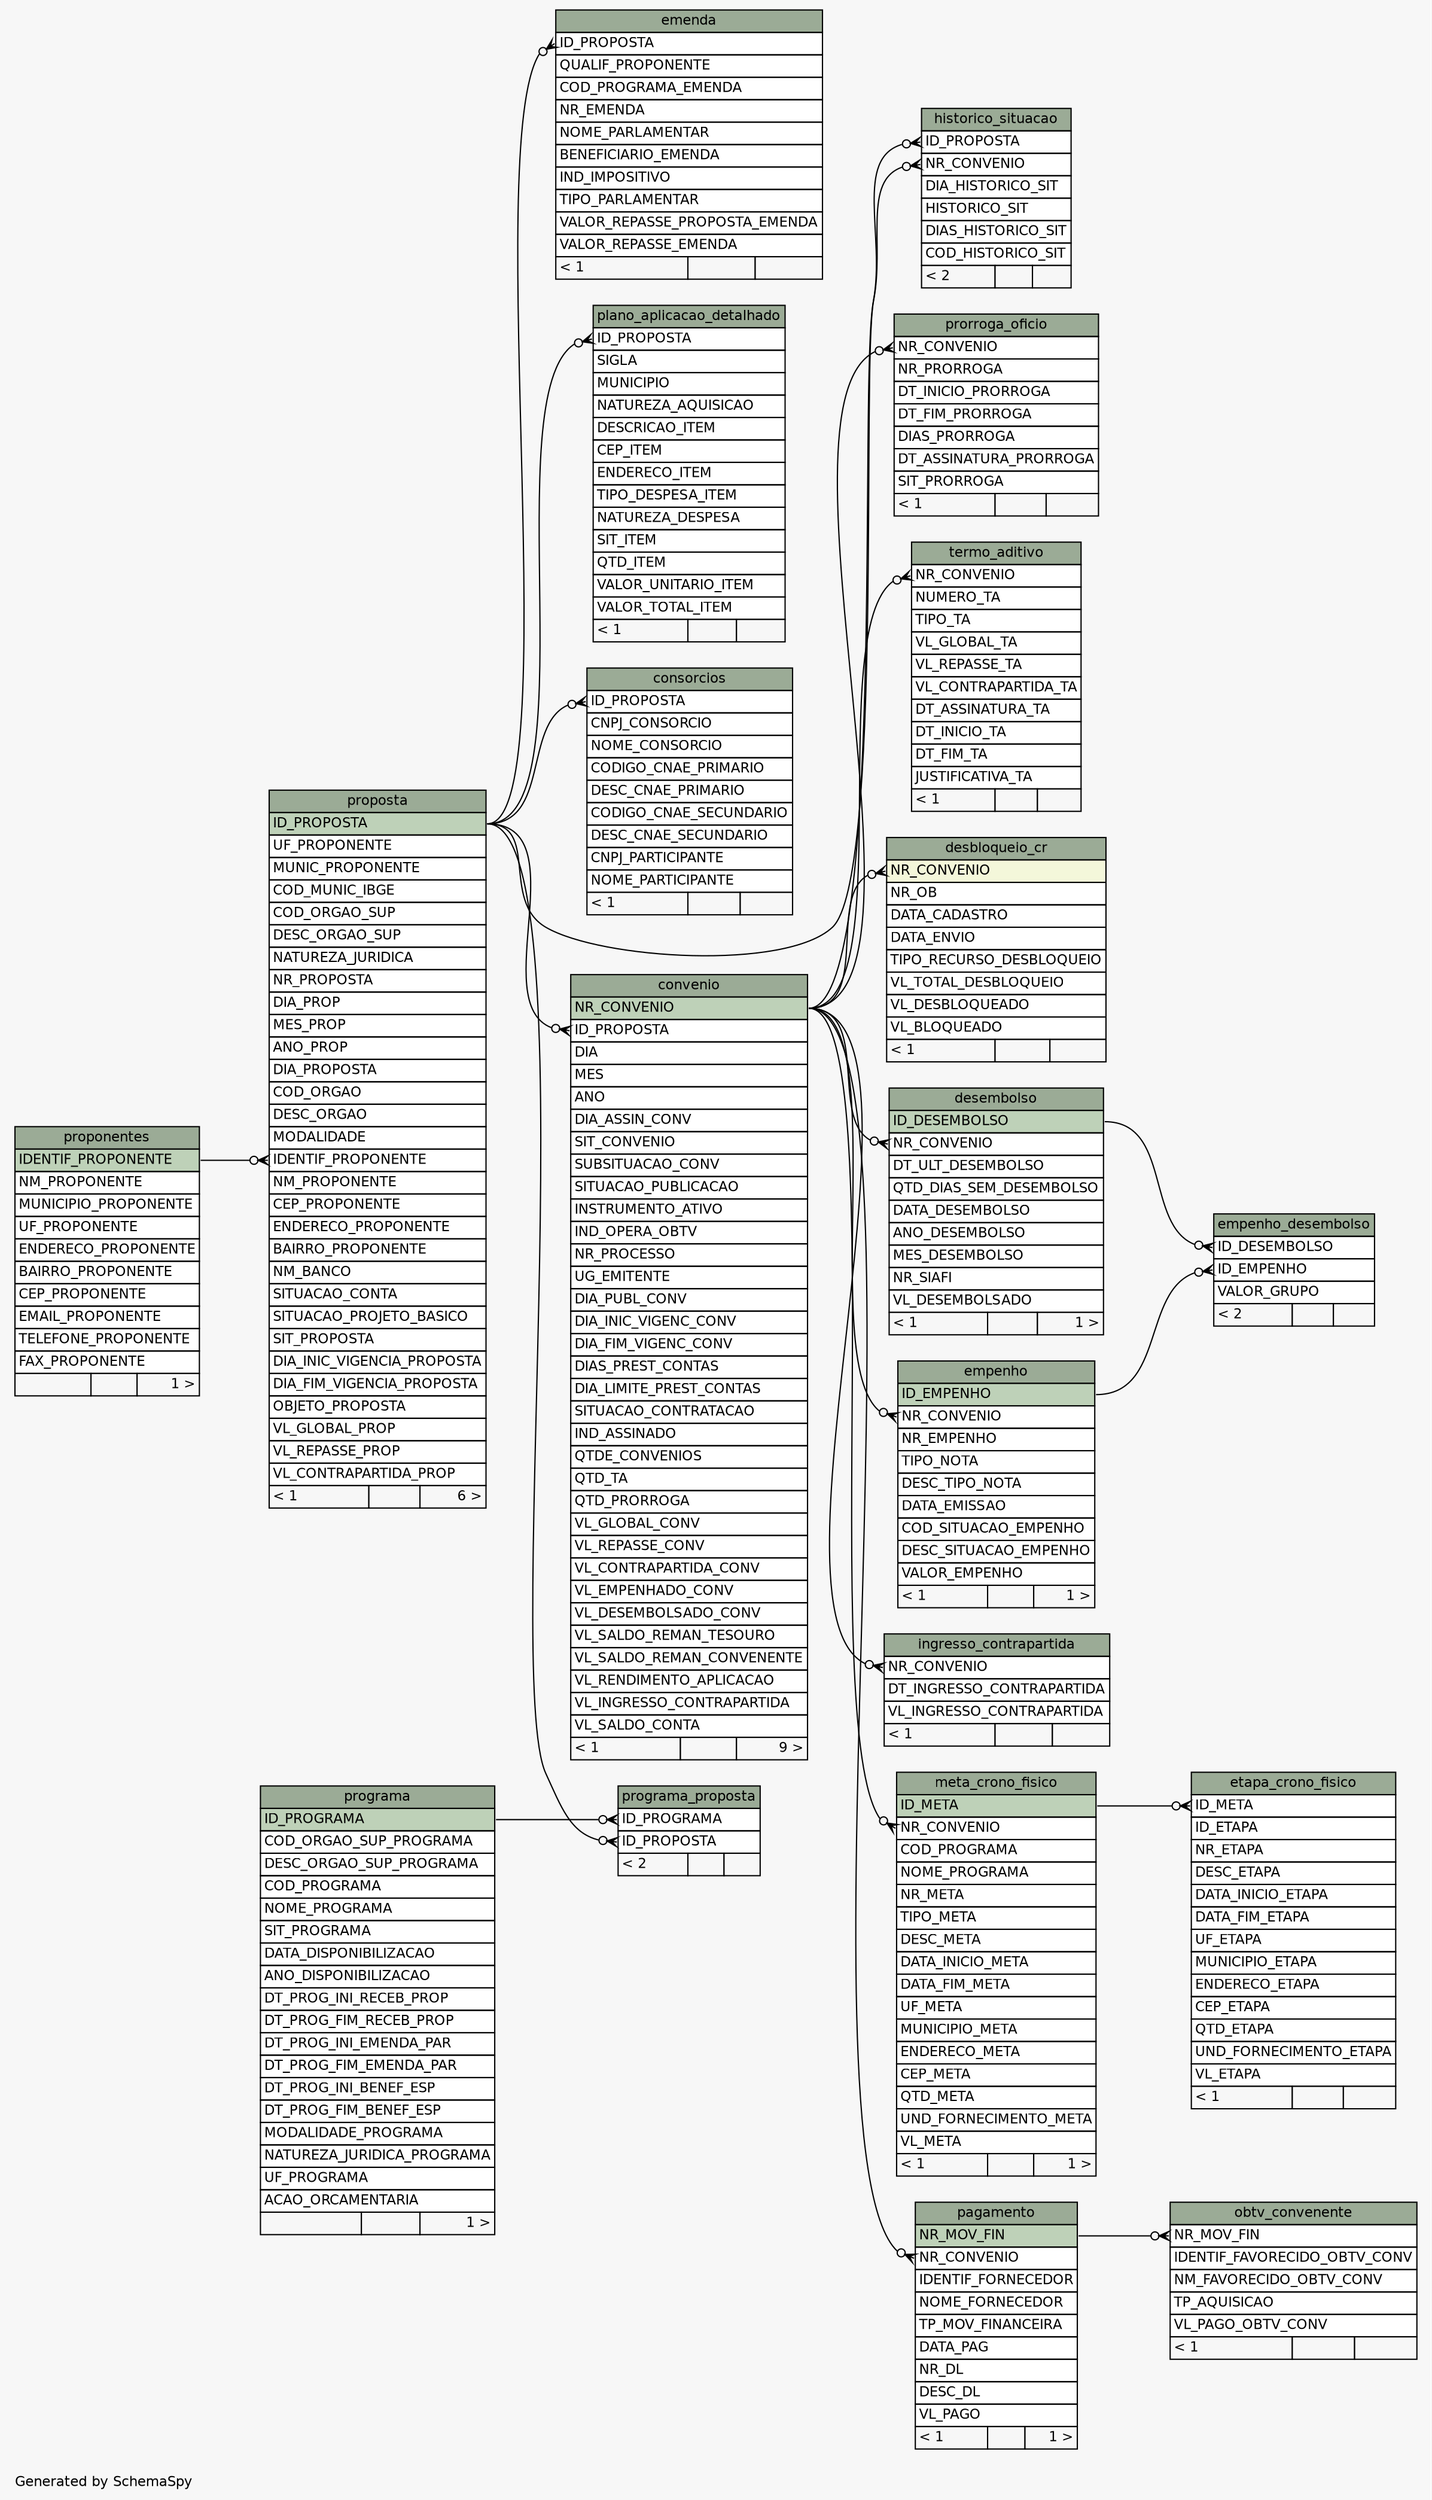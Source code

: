 // dot 2.38.0 on Windows 10 10.0
// SchemaSpy rev 590
digraph "largeRelationshipsDiagram" {
  graph [
    rankdir="RL"
    bgcolor="#f7f7f7"
    label="\nGenerated by SchemaSpy"
    labeljust="l"
    nodesep="0.18"
    ranksep="0.46"
    fontname="Helvetica"
    fontsize="11"
  ];
  node [
    fontname="Helvetica"
    fontsize="11"
    shape="plaintext"
  ];
  edge [
    arrowsize="0.8"
  ];
  "consorcios" [
    label=<
    <TABLE BORDER="0" CELLBORDER="1" CELLSPACING="0" BGCOLOR="#ffffff">
      <TR><TD COLSPAN="3" BGCOLOR="#9bab96" ALIGN="CENTER">consorcios</TD></TR>
      <TR><TD PORT="ID_PROPOSTA" COLSPAN="3" ALIGN="LEFT">ID_PROPOSTA</TD></TR>
      <TR><TD PORT="CNPJ_CONSORCIO" COLSPAN="3" ALIGN="LEFT">CNPJ_CONSORCIO</TD></TR>
      <TR><TD PORT="NOME_CONSORCIO" COLSPAN="3" ALIGN="LEFT">NOME_CONSORCIO</TD></TR>
      <TR><TD PORT="CODIGO_CNAE_PRIMARIO" COLSPAN="3" ALIGN="LEFT">CODIGO_CNAE_PRIMARIO</TD></TR>
      <TR><TD PORT="DESC_CNAE_PRIMARIO" COLSPAN="3" ALIGN="LEFT">DESC_CNAE_PRIMARIO</TD></TR>
      <TR><TD PORT="CODIGO_CNAE_SECUNDARIO" COLSPAN="3" ALIGN="LEFT">CODIGO_CNAE_SECUNDARIO</TD></TR>
      <TR><TD PORT="DESC_CNAE_SECUNDARIO" COLSPAN="3" ALIGN="LEFT">DESC_CNAE_SECUNDARIO</TD></TR>
      <TR><TD PORT="CNPJ_PARTICIPANTE" COLSPAN="3" ALIGN="LEFT">CNPJ_PARTICIPANTE</TD></TR>
      <TR><TD PORT="NOME_PARTICIPANTE" COLSPAN="3" ALIGN="LEFT">NOME_PARTICIPANTE</TD></TR>
      <TR><TD ALIGN="LEFT" BGCOLOR="#f7f7f7">&lt; 1</TD><TD ALIGN="RIGHT" BGCOLOR="#f7f7f7">  </TD><TD ALIGN="RIGHT" BGCOLOR="#f7f7f7">  </TD></TR>
    </TABLE>>
    URL="tables/consorcios.html"
    tooltip="consorcios"
  ];
  "convenio" [
    label=<
    <TABLE BORDER="0" CELLBORDER="1" CELLSPACING="0" BGCOLOR="#ffffff">
      <TR><TD COLSPAN="3" BGCOLOR="#9bab96" ALIGN="CENTER">convenio</TD></TR>
      <TR><TD PORT="NR_CONVENIO" COLSPAN="3" BGCOLOR="#bed1b8" ALIGN="LEFT">NR_CONVENIO</TD></TR>
      <TR><TD PORT="ID_PROPOSTA" COLSPAN="3" ALIGN="LEFT">ID_PROPOSTA</TD></TR>
      <TR><TD PORT="DIA" COLSPAN="3" ALIGN="LEFT">DIA</TD></TR>
      <TR><TD PORT="MES" COLSPAN="3" ALIGN="LEFT">MES</TD></TR>
      <TR><TD PORT="ANO" COLSPAN="3" ALIGN="LEFT">ANO</TD></TR>
      <TR><TD PORT="DIA_ASSIN_CONV" COLSPAN="3" ALIGN="LEFT">DIA_ASSIN_CONV</TD></TR>
      <TR><TD PORT="SIT_CONVENIO" COLSPAN="3" ALIGN="LEFT">SIT_CONVENIO</TD></TR>
      <TR><TD PORT="SUBSITUACAO_CONV" COLSPAN="3" ALIGN="LEFT">SUBSITUACAO_CONV</TD></TR>
      <TR><TD PORT="SITUACAO_PUBLICACAO" COLSPAN="3" ALIGN="LEFT">SITUACAO_PUBLICACAO</TD></TR>
      <TR><TD PORT="INSTRUMENTO_ATIVO" COLSPAN="3" ALIGN="LEFT">INSTRUMENTO_ATIVO</TD></TR>
      <TR><TD PORT="IND_OPERA_OBTV" COLSPAN="3" ALIGN="LEFT">IND_OPERA_OBTV</TD></TR>
      <TR><TD PORT="NR_PROCESSO" COLSPAN="3" ALIGN="LEFT">NR_PROCESSO</TD></TR>
      <TR><TD PORT="UG_EMITENTE" COLSPAN="3" ALIGN="LEFT">UG_EMITENTE</TD></TR>
      <TR><TD PORT="DIA_PUBL_CONV" COLSPAN="3" ALIGN="LEFT">DIA_PUBL_CONV</TD></TR>
      <TR><TD PORT="DIA_INIC_VIGENC_CONV" COLSPAN="3" ALIGN="LEFT">DIA_INIC_VIGENC_CONV</TD></TR>
      <TR><TD PORT="DIA_FIM_VIGENC_CONV" COLSPAN="3" ALIGN="LEFT">DIA_FIM_VIGENC_CONV</TD></TR>
      <TR><TD PORT="DIAS_PREST_CONTAS" COLSPAN="3" ALIGN="LEFT">DIAS_PREST_CONTAS</TD></TR>
      <TR><TD PORT="DIA_LIMITE_PREST_CONTAS" COLSPAN="3" ALIGN="LEFT">DIA_LIMITE_PREST_CONTAS</TD></TR>
      <TR><TD PORT="SITUACAO_CONTRATACAO" COLSPAN="3" ALIGN="LEFT">SITUACAO_CONTRATACAO</TD></TR>
      <TR><TD PORT="IND_ASSINADO" COLSPAN="3" ALIGN="LEFT">IND_ASSINADO</TD></TR>
      <TR><TD PORT="QTDE_CONVENIOS" COLSPAN="3" ALIGN="LEFT">QTDE_CONVENIOS</TD></TR>
      <TR><TD PORT="QTD_TA" COLSPAN="3" ALIGN="LEFT">QTD_TA</TD></TR>
      <TR><TD PORT="QTD_PRORROGA" COLSPAN="3" ALIGN="LEFT">QTD_PRORROGA</TD></TR>
      <TR><TD PORT="VL_GLOBAL_CONV" COLSPAN="3" ALIGN="LEFT">VL_GLOBAL_CONV</TD></TR>
      <TR><TD PORT="VL_REPASSE_CONV" COLSPAN="3" ALIGN="LEFT">VL_REPASSE_CONV</TD></TR>
      <TR><TD PORT="VL_CONTRAPARTIDA_CONV" COLSPAN="3" ALIGN="LEFT">VL_CONTRAPARTIDA_CONV</TD></TR>
      <TR><TD PORT="VL_EMPENHADO_CONV" COLSPAN="3" ALIGN="LEFT">VL_EMPENHADO_CONV</TD></TR>
      <TR><TD PORT="VL_DESEMBOLSADO_CONV" COLSPAN="3" ALIGN="LEFT">VL_DESEMBOLSADO_CONV</TD></TR>
      <TR><TD PORT="VL_SALDO_REMAN_TESOURO" COLSPAN="3" ALIGN="LEFT">VL_SALDO_REMAN_TESOURO</TD></TR>
      <TR><TD PORT="VL_SALDO_REMAN_CONVENENTE" COLSPAN="3" ALIGN="LEFT">VL_SALDO_REMAN_CONVENENTE</TD></TR>
      <TR><TD PORT="VL_RENDIMENTO_APLICACAO" COLSPAN="3" ALIGN="LEFT">VL_RENDIMENTO_APLICACAO</TD></TR>
      <TR><TD PORT="VL_INGRESSO_CONTRAPARTIDA" COLSPAN="3" ALIGN="LEFT">VL_INGRESSO_CONTRAPARTIDA</TD></TR>
      <TR><TD PORT="VL_SALDO_CONTA" COLSPAN="3" ALIGN="LEFT">VL_SALDO_CONTA</TD></TR>
      <TR><TD ALIGN="LEFT" BGCOLOR="#f7f7f7">&lt; 1</TD><TD ALIGN="RIGHT" BGCOLOR="#f7f7f7">  </TD><TD ALIGN="RIGHT" BGCOLOR="#f7f7f7">9 &gt;</TD></TR>
    </TABLE>>
    URL="tables/convenio.html"
    tooltip="convenio"
  ];
  "desbloqueio_cr" [
    label=<
    <TABLE BORDER="0" CELLBORDER="1" CELLSPACING="0" BGCOLOR="#ffffff">
      <TR><TD COLSPAN="3" BGCOLOR="#9bab96" ALIGN="CENTER">desbloqueio_cr</TD></TR>
      <TR><TD PORT="NR_CONVENIO" COLSPAN="3" BGCOLOR="#f4f7da" ALIGN="LEFT">NR_CONVENIO</TD></TR>
      <TR><TD PORT="NR_OB" COLSPAN="3" ALIGN="LEFT">NR_OB</TD></TR>
      <TR><TD PORT="DATA_CADASTRO" COLSPAN="3" ALIGN="LEFT">DATA_CADASTRO</TD></TR>
      <TR><TD PORT="DATA_ENVIO" COLSPAN="3" ALIGN="LEFT">DATA_ENVIO</TD></TR>
      <TR><TD PORT="TIPO_RECURSO_DESBLOQUEIO" COLSPAN="3" ALIGN="LEFT">TIPO_RECURSO_DESBLOQUEIO</TD></TR>
      <TR><TD PORT="VL_TOTAL_DESBLOQUEIO" COLSPAN="3" ALIGN="LEFT">VL_TOTAL_DESBLOQUEIO</TD></TR>
      <TR><TD PORT="VL_DESBLOQUEADO" COLSPAN="3" ALIGN="LEFT">VL_DESBLOQUEADO</TD></TR>
      <TR><TD PORT="VL_BLOQUEADO" COLSPAN="3" ALIGN="LEFT">VL_BLOQUEADO</TD></TR>
      <TR><TD ALIGN="LEFT" BGCOLOR="#f7f7f7">&lt; 1</TD><TD ALIGN="RIGHT" BGCOLOR="#f7f7f7">  </TD><TD ALIGN="RIGHT" BGCOLOR="#f7f7f7">  </TD></TR>
    </TABLE>>
    URL="tables/desbloqueio_cr.html"
    tooltip="desbloqueio_cr"
  ];
  "desembolso" [
    label=<
    <TABLE BORDER="0" CELLBORDER="1" CELLSPACING="0" BGCOLOR="#ffffff">
      <TR><TD COLSPAN="3" BGCOLOR="#9bab96" ALIGN="CENTER">desembolso</TD></TR>
      <TR><TD PORT="ID_DESEMBOLSO" COLSPAN="3" BGCOLOR="#bed1b8" ALIGN="LEFT">ID_DESEMBOLSO</TD></TR>
      <TR><TD PORT="NR_CONVENIO" COLSPAN="3" ALIGN="LEFT">NR_CONVENIO</TD></TR>
      <TR><TD PORT="DT_ULT_DESEMBOLSO" COLSPAN="3" ALIGN="LEFT">DT_ULT_DESEMBOLSO</TD></TR>
      <TR><TD PORT="QTD_DIAS_SEM_DESEMBOLSO" COLSPAN="3" ALIGN="LEFT">QTD_DIAS_SEM_DESEMBOLSO</TD></TR>
      <TR><TD PORT="DATA_DESEMBOLSO" COLSPAN="3" ALIGN="LEFT">DATA_DESEMBOLSO</TD></TR>
      <TR><TD PORT="ANO_DESEMBOLSO" COLSPAN="3" ALIGN="LEFT">ANO_DESEMBOLSO</TD></TR>
      <TR><TD PORT="MES_DESEMBOLSO" COLSPAN="3" ALIGN="LEFT">MES_DESEMBOLSO</TD></TR>
      <TR><TD PORT="NR_SIAFI" COLSPAN="3" ALIGN="LEFT">NR_SIAFI</TD></TR>
      <TR><TD PORT="VL_DESEMBOLSADO" COLSPAN="3" ALIGN="LEFT">VL_DESEMBOLSADO</TD></TR>
      <TR><TD ALIGN="LEFT" BGCOLOR="#f7f7f7">&lt; 1</TD><TD ALIGN="RIGHT" BGCOLOR="#f7f7f7">  </TD><TD ALIGN="RIGHT" BGCOLOR="#f7f7f7">1 &gt;</TD></TR>
    </TABLE>>
    URL="tables/desembolso.html"
    tooltip="desembolso"
  ];
  "emenda" [
    label=<
    <TABLE BORDER="0" CELLBORDER="1" CELLSPACING="0" BGCOLOR="#ffffff">
      <TR><TD COLSPAN="3" BGCOLOR="#9bab96" ALIGN="CENTER">emenda</TD></TR>
      <TR><TD PORT="ID_PROPOSTA" COLSPAN="3" ALIGN="LEFT">ID_PROPOSTA</TD></TR>
      <TR><TD PORT="QUALIF_PROPONENTE" COLSPAN="3" ALIGN="LEFT">QUALIF_PROPONENTE</TD></TR>
      <TR><TD PORT="COD_PROGRAMA_EMENDA" COLSPAN="3" ALIGN="LEFT">COD_PROGRAMA_EMENDA</TD></TR>
      <TR><TD PORT="NR_EMENDA" COLSPAN="3" ALIGN="LEFT">NR_EMENDA</TD></TR>
      <TR><TD PORT="NOME_PARLAMENTAR" COLSPAN="3" ALIGN="LEFT">NOME_PARLAMENTAR</TD></TR>
      <TR><TD PORT="BENEFICIARIO_EMENDA" COLSPAN="3" ALIGN="LEFT">BENEFICIARIO_EMENDA</TD></TR>
      <TR><TD PORT="IND_IMPOSITIVO" COLSPAN="3" ALIGN="LEFT">IND_IMPOSITIVO</TD></TR>
      <TR><TD PORT="TIPO_PARLAMENTAR" COLSPAN="3" ALIGN="LEFT">TIPO_PARLAMENTAR</TD></TR>
      <TR><TD PORT="VALOR_REPASSE_PROPOSTA_EMENDA" COLSPAN="3" ALIGN="LEFT">VALOR_REPASSE_PROPOSTA_EMENDA</TD></TR>
      <TR><TD PORT="VALOR_REPASSE_EMENDA" COLSPAN="3" ALIGN="LEFT">VALOR_REPASSE_EMENDA</TD></TR>
      <TR><TD ALIGN="LEFT" BGCOLOR="#f7f7f7">&lt; 1</TD><TD ALIGN="RIGHT" BGCOLOR="#f7f7f7">  </TD><TD ALIGN="RIGHT" BGCOLOR="#f7f7f7">  </TD></TR>
    </TABLE>>
    URL="tables/emenda.html"
    tooltip="emenda"
  ];
  "empenho" [
    label=<
    <TABLE BORDER="0" CELLBORDER="1" CELLSPACING="0" BGCOLOR="#ffffff">
      <TR><TD COLSPAN="3" BGCOLOR="#9bab96" ALIGN="CENTER">empenho</TD></TR>
      <TR><TD PORT="ID_EMPENHO" COLSPAN="3" BGCOLOR="#bed1b8" ALIGN="LEFT">ID_EMPENHO</TD></TR>
      <TR><TD PORT="NR_CONVENIO" COLSPAN="3" ALIGN="LEFT">NR_CONVENIO</TD></TR>
      <TR><TD PORT="NR_EMPENHO" COLSPAN="3" ALIGN="LEFT">NR_EMPENHO</TD></TR>
      <TR><TD PORT="TIPO_NOTA" COLSPAN="3" ALIGN="LEFT">TIPO_NOTA</TD></TR>
      <TR><TD PORT="DESC_TIPO_NOTA" COLSPAN="3" ALIGN="LEFT">DESC_TIPO_NOTA</TD></TR>
      <TR><TD PORT="DATA_EMISSAO" COLSPAN="3" ALIGN="LEFT">DATA_EMISSAO</TD></TR>
      <TR><TD PORT="COD_SITUACAO_EMPENHO" COLSPAN="3" ALIGN="LEFT">COD_SITUACAO_EMPENHO</TD></TR>
      <TR><TD PORT="DESC_SITUACAO_EMPENHO" COLSPAN="3" ALIGN="LEFT">DESC_SITUACAO_EMPENHO</TD></TR>
      <TR><TD PORT="VALOR_EMPENHO" COLSPAN="3" ALIGN="LEFT">VALOR_EMPENHO</TD></TR>
      <TR><TD ALIGN="LEFT" BGCOLOR="#f7f7f7">&lt; 1</TD><TD ALIGN="RIGHT" BGCOLOR="#f7f7f7">  </TD><TD ALIGN="RIGHT" BGCOLOR="#f7f7f7">1 &gt;</TD></TR>
    </TABLE>>
    URL="tables/empenho.html"
    tooltip="empenho"
  ];
  "empenho_desembolso" [
    label=<
    <TABLE BORDER="0" CELLBORDER="1" CELLSPACING="0" BGCOLOR="#ffffff">
      <TR><TD COLSPAN="3" BGCOLOR="#9bab96" ALIGN="CENTER">empenho_desembolso</TD></TR>
      <TR><TD PORT="ID_DESEMBOLSO" COLSPAN="3" ALIGN="LEFT">ID_DESEMBOLSO</TD></TR>
      <TR><TD PORT="ID_EMPENHO" COLSPAN="3" ALIGN="LEFT">ID_EMPENHO</TD></TR>
      <TR><TD PORT="VALOR_GRUPO" COLSPAN="3" ALIGN="LEFT">VALOR_GRUPO</TD></TR>
      <TR><TD ALIGN="LEFT" BGCOLOR="#f7f7f7">&lt; 2</TD><TD ALIGN="RIGHT" BGCOLOR="#f7f7f7">  </TD><TD ALIGN="RIGHT" BGCOLOR="#f7f7f7">  </TD></TR>
    </TABLE>>
    URL="tables/empenho_desembolso.html"
    tooltip="empenho_desembolso"
  ];
  "etapa_crono_fisico" [
    label=<
    <TABLE BORDER="0" CELLBORDER="1" CELLSPACING="0" BGCOLOR="#ffffff">
      <TR><TD COLSPAN="3" BGCOLOR="#9bab96" ALIGN="CENTER">etapa_crono_fisico</TD></TR>
      <TR><TD PORT="ID_META" COLSPAN="3" ALIGN="LEFT">ID_META</TD></TR>
      <TR><TD PORT="ID_ETAPA" COLSPAN="3" ALIGN="LEFT">ID_ETAPA</TD></TR>
      <TR><TD PORT="NR_ETAPA" COLSPAN="3" ALIGN="LEFT">NR_ETAPA</TD></TR>
      <TR><TD PORT="DESC_ETAPA" COLSPAN="3" ALIGN="LEFT">DESC_ETAPA</TD></TR>
      <TR><TD PORT="DATA_INICIO_ETAPA" COLSPAN="3" ALIGN="LEFT">DATA_INICIO_ETAPA</TD></TR>
      <TR><TD PORT="DATA_FIM_ETAPA" COLSPAN="3" ALIGN="LEFT">DATA_FIM_ETAPA</TD></TR>
      <TR><TD PORT="UF_ETAPA" COLSPAN="3" ALIGN="LEFT">UF_ETAPA</TD></TR>
      <TR><TD PORT="MUNICIPIO_ETAPA" COLSPAN="3" ALIGN="LEFT">MUNICIPIO_ETAPA</TD></TR>
      <TR><TD PORT="ENDERECO_ETAPA" COLSPAN="3" ALIGN="LEFT">ENDERECO_ETAPA</TD></TR>
      <TR><TD PORT="CEP_ETAPA" COLSPAN="3" ALIGN="LEFT">CEP_ETAPA</TD></TR>
      <TR><TD PORT="QTD_ETAPA" COLSPAN="3" ALIGN="LEFT">QTD_ETAPA</TD></TR>
      <TR><TD PORT="UND_FORNECIMENTO_ETAPA" COLSPAN="3" ALIGN="LEFT">UND_FORNECIMENTO_ETAPA</TD></TR>
      <TR><TD PORT="VL_ETAPA" COLSPAN="3" ALIGN="LEFT">VL_ETAPA</TD></TR>
      <TR><TD ALIGN="LEFT" BGCOLOR="#f7f7f7">&lt; 1</TD><TD ALIGN="RIGHT" BGCOLOR="#f7f7f7">  </TD><TD ALIGN="RIGHT" BGCOLOR="#f7f7f7">  </TD></TR>
    </TABLE>>
    URL="tables/etapa_crono_fisico.html"
    tooltip="etapa_crono_fisico"
  ];
  "historico_situacao" [
    label=<
    <TABLE BORDER="0" CELLBORDER="1" CELLSPACING="0" BGCOLOR="#ffffff">
      <TR><TD COLSPAN="3" BGCOLOR="#9bab96" ALIGN="CENTER">historico_situacao</TD></TR>
      <TR><TD PORT="ID_PROPOSTA" COLSPAN="3" ALIGN="LEFT">ID_PROPOSTA</TD></TR>
      <TR><TD PORT="NR_CONVENIO" COLSPAN="3" ALIGN="LEFT">NR_CONVENIO</TD></TR>
      <TR><TD PORT="DIA_HISTORICO_SIT" COLSPAN="3" ALIGN="LEFT">DIA_HISTORICO_SIT</TD></TR>
      <TR><TD PORT="HISTORICO_SIT" COLSPAN="3" ALIGN="LEFT">HISTORICO_SIT</TD></TR>
      <TR><TD PORT="DIAS_HISTORICO_SIT" COLSPAN="3" ALIGN="LEFT">DIAS_HISTORICO_SIT</TD></TR>
      <TR><TD PORT="COD_HISTORICO_SIT" COLSPAN="3" ALIGN="LEFT">COD_HISTORICO_SIT</TD></TR>
      <TR><TD ALIGN="LEFT" BGCOLOR="#f7f7f7">&lt; 2</TD><TD ALIGN="RIGHT" BGCOLOR="#f7f7f7">  </TD><TD ALIGN="RIGHT" BGCOLOR="#f7f7f7">  </TD></TR>
    </TABLE>>
    URL="tables/historico_situacao.html"
    tooltip="historico_situacao"
  ];
  "ingresso_contrapartida" [
    label=<
    <TABLE BORDER="0" CELLBORDER="1" CELLSPACING="0" BGCOLOR="#ffffff">
      <TR><TD COLSPAN="3" BGCOLOR="#9bab96" ALIGN="CENTER">ingresso_contrapartida</TD></TR>
      <TR><TD PORT="NR_CONVENIO" COLSPAN="3" ALIGN="LEFT">NR_CONVENIO</TD></TR>
      <TR><TD PORT="DT_INGRESSO_CONTRAPARTIDA" COLSPAN="3" ALIGN="LEFT">DT_INGRESSO_CONTRAPARTIDA</TD></TR>
      <TR><TD PORT="VL_INGRESSO_CONTRAPARTIDA" COLSPAN="3" ALIGN="LEFT">VL_INGRESSO_CONTRAPARTIDA</TD></TR>
      <TR><TD ALIGN="LEFT" BGCOLOR="#f7f7f7">&lt; 1</TD><TD ALIGN="RIGHT" BGCOLOR="#f7f7f7">  </TD><TD ALIGN="RIGHT" BGCOLOR="#f7f7f7">  </TD></TR>
    </TABLE>>
    URL="tables/ingresso_contrapartida.html"
    tooltip="ingresso_contrapartida"
  ];
  "meta_crono_fisico" [
    label=<
    <TABLE BORDER="0" CELLBORDER="1" CELLSPACING="0" BGCOLOR="#ffffff">
      <TR><TD COLSPAN="3" BGCOLOR="#9bab96" ALIGN="CENTER">meta_crono_fisico</TD></TR>
      <TR><TD PORT="ID_META" COLSPAN="3" BGCOLOR="#bed1b8" ALIGN="LEFT">ID_META</TD></TR>
      <TR><TD PORT="NR_CONVENIO" COLSPAN="3" ALIGN="LEFT">NR_CONVENIO</TD></TR>
      <TR><TD PORT="COD_PROGRAMA" COLSPAN="3" ALIGN="LEFT">COD_PROGRAMA</TD></TR>
      <TR><TD PORT="NOME_PROGRAMA" COLSPAN="3" ALIGN="LEFT">NOME_PROGRAMA</TD></TR>
      <TR><TD PORT="NR_META" COLSPAN="3" ALIGN="LEFT">NR_META</TD></TR>
      <TR><TD PORT="TIPO_META" COLSPAN="3" ALIGN="LEFT">TIPO_META</TD></TR>
      <TR><TD PORT="DESC_META" COLSPAN="3" ALIGN="LEFT">DESC_META</TD></TR>
      <TR><TD PORT="DATA_INICIO_META" COLSPAN="3" ALIGN="LEFT">DATA_INICIO_META</TD></TR>
      <TR><TD PORT="DATA_FIM_META" COLSPAN="3" ALIGN="LEFT">DATA_FIM_META</TD></TR>
      <TR><TD PORT="UF_META" COLSPAN="3" ALIGN="LEFT">UF_META</TD></TR>
      <TR><TD PORT="MUNICIPIO_META" COLSPAN="3" ALIGN="LEFT">MUNICIPIO_META</TD></TR>
      <TR><TD PORT="ENDERECO_META" COLSPAN="3" ALIGN="LEFT">ENDERECO_META</TD></TR>
      <TR><TD PORT="CEP_META" COLSPAN="3" ALIGN="LEFT">CEP_META</TD></TR>
      <TR><TD PORT="QTD_META" COLSPAN="3" ALIGN="LEFT">QTD_META</TD></TR>
      <TR><TD PORT="UND_FORNECIMENTO_META" COLSPAN="3" ALIGN="LEFT">UND_FORNECIMENTO_META</TD></TR>
      <TR><TD PORT="VL_META" COLSPAN="3" ALIGN="LEFT">VL_META</TD></TR>
      <TR><TD ALIGN="LEFT" BGCOLOR="#f7f7f7">&lt; 1</TD><TD ALIGN="RIGHT" BGCOLOR="#f7f7f7">  </TD><TD ALIGN="RIGHT" BGCOLOR="#f7f7f7">1 &gt;</TD></TR>
    </TABLE>>
    URL="tables/meta_crono_fisico.html"
    tooltip="meta_crono_fisico"
  ];
  "obtv_convenente" [
    label=<
    <TABLE BORDER="0" CELLBORDER="1" CELLSPACING="0" BGCOLOR="#ffffff">
      <TR><TD COLSPAN="3" BGCOLOR="#9bab96" ALIGN="CENTER">obtv_convenente</TD></TR>
      <TR><TD PORT="NR_MOV_FIN" COLSPAN="3" ALIGN="LEFT">NR_MOV_FIN</TD></TR>
      <TR><TD PORT="IDENTIF_FAVORECIDO_OBTV_CONV" COLSPAN="3" ALIGN="LEFT">IDENTIF_FAVORECIDO_OBTV_CONV</TD></TR>
      <TR><TD PORT="NM_FAVORECIDO_OBTV_CONV" COLSPAN="3" ALIGN="LEFT">NM_FAVORECIDO_OBTV_CONV</TD></TR>
      <TR><TD PORT="TP_AQUISICAO" COLSPAN="3" ALIGN="LEFT">TP_AQUISICAO</TD></TR>
      <TR><TD PORT="VL_PAGO_OBTV_CONV" COLSPAN="3" ALIGN="LEFT">VL_PAGO_OBTV_CONV</TD></TR>
      <TR><TD ALIGN="LEFT" BGCOLOR="#f7f7f7">&lt; 1</TD><TD ALIGN="RIGHT" BGCOLOR="#f7f7f7">  </TD><TD ALIGN="RIGHT" BGCOLOR="#f7f7f7">  </TD></TR>
    </TABLE>>
    URL="tables/obtv_convenente.html"
    tooltip="obtv_convenente"
  ];
  "pagamento" [
    label=<
    <TABLE BORDER="0" CELLBORDER="1" CELLSPACING="0" BGCOLOR="#ffffff">
      <TR><TD COLSPAN="3" BGCOLOR="#9bab96" ALIGN="CENTER">pagamento</TD></TR>
      <TR><TD PORT="NR_MOV_FIN" COLSPAN="3" BGCOLOR="#bed1b8" ALIGN="LEFT">NR_MOV_FIN</TD></TR>
      <TR><TD PORT="NR_CONVENIO" COLSPAN="3" ALIGN="LEFT">NR_CONVENIO</TD></TR>
      <TR><TD PORT="IDENTIF_FORNECEDOR" COLSPAN="3" ALIGN="LEFT">IDENTIF_FORNECEDOR</TD></TR>
      <TR><TD PORT="NOME_FORNECEDOR" COLSPAN="3" ALIGN="LEFT">NOME_FORNECEDOR</TD></TR>
      <TR><TD PORT="TP_MOV_FINANCEIRA" COLSPAN="3" ALIGN="LEFT">TP_MOV_FINANCEIRA</TD></TR>
      <TR><TD PORT="DATA_PAG" COLSPAN="3" ALIGN="LEFT">DATA_PAG</TD></TR>
      <TR><TD PORT="NR_DL" COLSPAN="3" ALIGN="LEFT">NR_DL</TD></TR>
      <TR><TD PORT="DESC_DL" COLSPAN="3" ALIGN="LEFT">DESC_DL</TD></TR>
      <TR><TD PORT="VL_PAGO" COLSPAN="3" ALIGN="LEFT">VL_PAGO</TD></TR>
      <TR><TD ALIGN="LEFT" BGCOLOR="#f7f7f7">&lt; 1</TD><TD ALIGN="RIGHT" BGCOLOR="#f7f7f7">  </TD><TD ALIGN="RIGHT" BGCOLOR="#f7f7f7">1 &gt;</TD></TR>
    </TABLE>>
    URL="tables/pagamento.html"
    tooltip="pagamento"
  ];
  "plano_aplicacao_detalhado" [
    label=<
    <TABLE BORDER="0" CELLBORDER="1" CELLSPACING="0" BGCOLOR="#ffffff">
      <TR><TD COLSPAN="3" BGCOLOR="#9bab96" ALIGN="CENTER">plano_aplicacao_detalhado</TD></TR>
      <TR><TD PORT="ID_PROPOSTA" COLSPAN="3" ALIGN="LEFT">ID_PROPOSTA</TD></TR>
      <TR><TD PORT="SIGLA" COLSPAN="3" ALIGN="LEFT">SIGLA</TD></TR>
      <TR><TD PORT="MUNICIPIO" COLSPAN="3" ALIGN="LEFT">MUNICIPIO</TD></TR>
      <TR><TD PORT="NATUREZA_AQUISICAO" COLSPAN="3" ALIGN="LEFT">NATUREZA_AQUISICAO</TD></TR>
      <TR><TD PORT="DESCRICAO_ITEM" COLSPAN="3" ALIGN="LEFT">DESCRICAO_ITEM</TD></TR>
      <TR><TD PORT="CEP_ITEM" COLSPAN="3" ALIGN="LEFT">CEP_ITEM</TD></TR>
      <TR><TD PORT="ENDERECO_ITEM" COLSPAN="3" ALIGN="LEFT">ENDERECO_ITEM</TD></TR>
      <TR><TD PORT="TIPO_DESPESA_ITEM" COLSPAN="3" ALIGN="LEFT">TIPO_DESPESA_ITEM</TD></TR>
      <TR><TD PORT="NATUREZA_DESPESA" COLSPAN="3" ALIGN="LEFT">NATUREZA_DESPESA</TD></TR>
      <TR><TD PORT="SIT_ITEM" COLSPAN="3" ALIGN="LEFT">SIT_ITEM</TD></TR>
      <TR><TD PORT="QTD_ITEM" COLSPAN="3" ALIGN="LEFT">QTD_ITEM</TD></TR>
      <TR><TD PORT="VALOR_UNITARIO_ITEM" COLSPAN="3" ALIGN="LEFT">VALOR_UNITARIO_ITEM</TD></TR>
      <TR><TD PORT="VALOR_TOTAL_ITEM" COLSPAN="3" ALIGN="LEFT">VALOR_TOTAL_ITEM</TD></TR>
      <TR><TD ALIGN="LEFT" BGCOLOR="#f7f7f7">&lt; 1</TD><TD ALIGN="RIGHT" BGCOLOR="#f7f7f7">  </TD><TD ALIGN="RIGHT" BGCOLOR="#f7f7f7">  </TD></TR>
    </TABLE>>
    URL="tables/plano_aplicacao_detalhado.html"
    tooltip="plano_aplicacao_detalhado"
  ];
  "programa" [
    label=<
    <TABLE BORDER="0" CELLBORDER="1" CELLSPACING="0" BGCOLOR="#ffffff">
      <TR><TD COLSPAN="3" BGCOLOR="#9bab96" ALIGN="CENTER">programa</TD></TR>
      <TR><TD PORT="ID_PROGRAMA" COLSPAN="3" BGCOLOR="#bed1b8" ALIGN="LEFT">ID_PROGRAMA</TD></TR>
      <TR><TD PORT="COD_ORGAO_SUP_PROGRAMA" COLSPAN="3" ALIGN="LEFT">COD_ORGAO_SUP_PROGRAMA</TD></TR>
      <TR><TD PORT="DESC_ORGAO_SUP_PROGRAMA" COLSPAN="3" ALIGN="LEFT">DESC_ORGAO_SUP_PROGRAMA</TD></TR>
      <TR><TD PORT="COD_PROGRAMA" COLSPAN="3" ALIGN="LEFT">COD_PROGRAMA</TD></TR>
      <TR><TD PORT="NOME_PROGRAMA" COLSPAN="3" ALIGN="LEFT">NOME_PROGRAMA</TD></TR>
      <TR><TD PORT="SIT_PROGRAMA" COLSPAN="3" ALIGN="LEFT">SIT_PROGRAMA</TD></TR>
      <TR><TD PORT="DATA_DISPONIBILIZACAO" COLSPAN="3" ALIGN="LEFT">DATA_DISPONIBILIZACAO</TD></TR>
      <TR><TD PORT="ANO_DISPONIBILIZACAO" COLSPAN="3" ALIGN="LEFT">ANO_DISPONIBILIZACAO</TD></TR>
      <TR><TD PORT="DT_PROG_INI_RECEB_PROP" COLSPAN="3" ALIGN="LEFT">DT_PROG_INI_RECEB_PROP</TD></TR>
      <TR><TD PORT="DT_PROG_FIM_RECEB_PROP" COLSPAN="3" ALIGN="LEFT">DT_PROG_FIM_RECEB_PROP</TD></TR>
      <TR><TD PORT="DT_PROG_INI_EMENDA_PAR" COLSPAN="3" ALIGN="LEFT">DT_PROG_INI_EMENDA_PAR</TD></TR>
      <TR><TD PORT="DT_PROG_FIM_EMENDA_PAR" COLSPAN="3" ALIGN="LEFT">DT_PROG_FIM_EMENDA_PAR</TD></TR>
      <TR><TD PORT="DT_PROG_INI_BENEF_ESP" COLSPAN="3" ALIGN="LEFT">DT_PROG_INI_BENEF_ESP</TD></TR>
      <TR><TD PORT="DT_PROG_FIM_BENEF_ESP" COLSPAN="3" ALIGN="LEFT">DT_PROG_FIM_BENEF_ESP</TD></TR>
      <TR><TD PORT="MODALIDADE_PROGRAMA" COLSPAN="3" ALIGN="LEFT">MODALIDADE_PROGRAMA</TD></TR>
      <TR><TD PORT="NATUREZA_JURIDICA_PROGRAMA" COLSPAN="3" ALIGN="LEFT">NATUREZA_JURIDICA_PROGRAMA</TD></TR>
      <TR><TD PORT="UF_PROGRAMA" COLSPAN="3" ALIGN="LEFT">UF_PROGRAMA</TD></TR>
      <TR><TD PORT="ACAO_ORCAMENTARIA" COLSPAN="3" ALIGN="LEFT">ACAO_ORCAMENTARIA</TD></TR>
      <TR><TD ALIGN="LEFT" BGCOLOR="#f7f7f7">  </TD><TD ALIGN="RIGHT" BGCOLOR="#f7f7f7">  </TD><TD ALIGN="RIGHT" BGCOLOR="#f7f7f7">1 &gt;</TD></TR>
    </TABLE>>
    URL="tables/programa.html"
    tooltip="programa"
  ];
  "programa_proposta" [
    label=<
    <TABLE BORDER="0" CELLBORDER="1" CELLSPACING="0" BGCOLOR="#ffffff">
      <TR><TD COLSPAN="3" BGCOLOR="#9bab96" ALIGN="CENTER">programa_proposta</TD></TR>
      <TR><TD PORT="ID_PROGRAMA" COLSPAN="3" ALIGN="LEFT">ID_PROGRAMA</TD></TR>
      <TR><TD PORT="ID_PROPOSTA" COLSPAN="3" ALIGN="LEFT">ID_PROPOSTA</TD></TR>
      <TR><TD ALIGN="LEFT" BGCOLOR="#f7f7f7">&lt; 2</TD><TD ALIGN="RIGHT" BGCOLOR="#f7f7f7">  </TD><TD ALIGN="RIGHT" BGCOLOR="#f7f7f7">  </TD></TR>
    </TABLE>>
    URL="tables/programa_proposta.html"
    tooltip="programa_proposta"
  ];
  "proponentes" [
    label=<
    <TABLE BORDER="0" CELLBORDER="1" CELLSPACING="0" BGCOLOR="#ffffff">
      <TR><TD COLSPAN="3" BGCOLOR="#9bab96" ALIGN="CENTER">proponentes</TD></TR>
      <TR><TD PORT="IDENTIF_PROPONENTE" COLSPAN="3" BGCOLOR="#bed1b8" ALIGN="LEFT">IDENTIF_PROPONENTE</TD></TR>
      <TR><TD PORT="NM_PROPONENTE" COLSPAN="3" ALIGN="LEFT">NM_PROPONENTE</TD></TR>
      <TR><TD PORT="MUNICIPIO_PROPONENTE" COLSPAN="3" ALIGN="LEFT">MUNICIPIO_PROPONENTE</TD></TR>
      <TR><TD PORT="UF_PROPONENTE" COLSPAN="3" ALIGN="LEFT">UF_PROPONENTE</TD></TR>
      <TR><TD PORT="ENDERECO_PROPONENTE" COLSPAN="3" ALIGN="LEFT">ENDERECO_PROPONENTE</TD></TR>
      <TR><TD PORT="BAIRRO_PROPONENTE" COLSPAN="3" ALIGN="LEFT">BAIRRO_PROPONENTE</TD></TR>
      <TR><TD PORT="CEP_PROPONENTE" COLSPAN="3" ALIGN="LEFT">CEP_PROPONENTE</TD></TR>
      <TR><TD PORT="EMAIL_PROPONENTE" COLSPAN="3" ALIGN="LEFT">EMAIL_PROPONENTE</TD></TR>
      <TR><TD PORT="TELEFONE_PROPONENTE" COLSPAN="3" ALIGN="LEFT">TELEFONE_PROPONENTE</TD></TR>
      <TR><TD PORT="FAX_PROPONENTE" COLSPAN="3" ALIGN="LEFT">FAX_PROPONENTE</TD></TR>
      <TR><TD ALIGN="LEFT" BGCOLOR="#f7f7f7">  </TD><TD ALIGN="RIGHT" BGCOLOR="#f7f7f7">  </TD><TD ALIGN="RIGHT" BGCOLOR="#f7f7f7">1 &gt;</TD></TR>
    </TABLE>>
    URL="tables/proponentes.html"
    tooltip="proponentes"
  ];
  "proposta" [
    label=<
    <TABLE BORDER="0" CELLBORDER="1" CELLSPACING="0" BGCOLOR="#ffffff">
      <TR><TD COLSPAN="3" BGCOLOR="#9bab96" ALIGN="CENTER">proposta</TD></TR>
      <TR><TD PORT="ID_PROPOSTA" COLSPAN="3" BGCOLOR="#bed1b8" ALIGN="LEFT">ID_PROPOSTA</TD></TR>
      <TR><TD PORT="UF_PROPONENTE" COLSPAN="3" ALIGN="LEFT">UF_PROPONENTE</TD></TR>
      <TR><TD PORT="MUNIC_PROPONENTE" COLSPAN="3" ALIGN="LEFT">MUNIC_PROPONENTE</TD></TR>
      <TR><TD PORT="COD_MUNIC_IBGE" COLSPAN="3" ALIGN="LEFT">COD_MUNIC_IBGE</TD></TR>
      <TR><TD PORT="COD_ORGAO_SUP" COLSPAN="3" ALIGN="LEFT">COD_ORGAO_SUP</TD></TR>
      <TR><TD PORT="DESC_ORGAO_SUP" COLSPAN="3" ALIGN="LEFT">DESC_ORGAO_SUP</TD></TR>
      <TR><TD PORT="NATUREZA_JURIDICA" COLSPAN="3" ALIGN="LEFT">NATUREZA_JURIDICA</TD></TR>
      <TR><TD PORT="NR_PROPOSTA" COLSPAN="3" ALIGN="LEFT">NR_PROPOSTA</TD></TR>
      <TR><TD PORT="DIA_PROP" COLSPAN="3" ALIGN="LEFT">DIA_PROP</TD></TR>
      <TR><TD PORT="MES_PROP" COLSPAN="3" ALIGN="LEFT">MES_PROP</TD></TR>
      <TR><TD PORT="ANO_PROP" COLSPAN="3" ALIGN="LEFT">ANO_PROP</TD></TR>
      <TR><TD PORT="DIA_PROPOSTA" COLSPAN="3" ALIGN="LEFT">DIA_PROPOSTA</TD></TR>
      <TR><TD PORT="COD_ORGAO" COLSPAN="3" ALIGN="LEFT">COD_ORGAO</TD></TR>
      <TR><TD PORT="DESC_ORGAO" COLSPAN="3" ALIGN="LEFT">DESC_ORGAO</TD></TR>
      <TR><TD PORT="MODALIDADE" COLSPAN="3" ALIGN="LEFT">MODALIDADE</TD></TR>
      <TR><TD PORT="IDENTIF_PROPONENTE" COLSPAN="3" ALIGN="LEFT">IDENTIF_PROPONENTE</TD></TR>
      <TR><TD PORT="NM_PROPONENTE" COLSPAN="3" ALIGN="LEFT">NM_PROPONENTE</TD></TR>
      <TR><TD PORT="CEP_PROPONENTE" COLSPAN="3" ALIGN="LEFT">CEP_PROPONENTE</TD></TR>
      <TR><TD PORT="ENDERECO_PROPONENTE" COLSPAN="3" ALIGN="LEFT">ENDERECO_PROPONENTE</TD></TR>
      <TR><TD PORT="BAIRRO_PROPONENTE" COLSPAN="3" ALIGN="LEFT">BAIRRO_PROPONENTE</TD></TR>
      <TR><TD PORT="NM_BANCO" COLSPAN="3" ALIGN="LEFT">NM_BANCO</TD></TR>
      <TR><TD PORT="SITUACAO_CONTA" COLSPAN="3" ALIGN="LEFT">SITUACAO_CONTA</TD></TR>
      <TR><TD PORT="SITUACAO_PROJETO_BASICO" COLSPAN="3" ALIGN="LEFT">SITUACAO_PROJETO_BASICO</TD></TR>
      <TR><TD PORT="SIT_PROPOSTA" COLSPAN="3" ALIGN="LEFT">SIT_PROPOSTA</TD></TR>
      <TR><TD PORT="DIA_INIC_VIGENCIA_PROPOSTA" COLSPAN="3" ALIGN="LEFT">DIA_INIC_VIGENCIA_PROPOSTA</TD></TR>
      <TR><TD PORT="DIA_FIM_VIGENCIA_PROPOSTA" COLSPAN="3" ALIGN="LEFT">DIA_FIM_VIGENCIA_PROPOSTA</TD></TR>
      <TR><TD PORT="OBJETO_PROPOSTA" COLSPAN="3" ALIGN="LEFT">OBJETO_PROPOSTA</TD></TR>
      <TR><TD PORT="VL_GLOBAL_PROP" COLSPAN="3" ALIGN="LEFT">VL_GLOBAL_PROP</TD></TR>
      <TR><TD PORT="VL_REPASSE_PROP" COLSPAN="3" ALIGN="LEFT">VL_REPASSE_PROP</TD></TR>
      <TR><TD PORT="VL_CONTRAPARTIDA_PROP" COLSPAN="3" ALIGN="LEFT">VL_CONTRAPARTIDA_PROP</TD></TR>
      <TR><TD ALIGN="LEFT" BGCOLOR="#f7f7f7">&lt; 1</TD><TD ALIGN="RIGHT" BGCOLOR="#f7f7f7">  </TD><TD ALIGN="RIGHT" BGCOLOR="#f7f7f7">6 &gt;</TD></TR>
    </TABLE>>
    URL="tables/proposta.html"
    tooltip="proposta"
  ];
  "prorroga_oficio" [
    label=<
    <TABLE BORDER="0" CELLBORDER="1" CELLSPACING="0" BGCOLOR="#ffffff">
      <TR><TD COLSPAN="3" BGCOLOR="#9bab96" ALIGN="CENTER">prorroga_oficio</TD></TR>
      <TR><TD PORT="NR_CONVENIO" COLSPAN="3" ALIGN="LEFT">NR_CONVENIO</TD></TR>
      <TR><TD PORT="NR_PRORROGA" COLSPAN="3" ALIGN="LEFT">NR_PRORROGA</TD></TR>
      <TR><TD PORT="DT_INICIO_PRORROGA" COLSPAN="3" ALIGN="LEFT">DT_INICIO_PRORROGA</TD></TR>
      <TR><TD PORT="DT_FIM_PRORROGA" COLSPAN="3" ALIGN="LEFT">DT_FIM_PRORROGA</TD></TR>
      <TR><TD PORT="DIAS_PRORROGA" COLSPAN="3" ALIGN="LEFT">DIAS_PRORROGA</TD></TR>
      <TR><TD PORT="DT_ASSINATURA_PRORROGA" COLSPAN="3" ALIGN="LEFT">DT_ASSINATURA_PRORROGA</TD></TR>
      <TR><TD PORT="SIT_PRORROGA" COLSPAN="3" ALIGN="LEFT">SIT_PRORROGA</TD></TR>
      <TR><TD ALIGN="LEFT" BGCOLOR="#f7f7f7">&lt; 1</TD><TD ALIGN="RIGHT" BGCOLOR="#f7f7f7">  </TD><TD ALIGN="RIGHT" BGCOLOR="#f7f7f7">  </TD></TR>
    </TABLE>>
    URL="tables/prorroga_oficio.html"
    tooltip="prorroga_oficio"
  ];
  "termo_aditivo" [
    label=<
    <TABLE BORDER="0" CELLBORDER="1" CELLSPACING="0" BGCOLOR="#ffffff">
      <TR><TD COLSPAN="3" BGCOLOR="#9bab96" ALIGN="CENTER">termo_aditivo</TD></TR>
      <TR><TD PORT="NR_CONVENIO" COLSPAN="3" ALIGN="LEFT">NR_CONVENIO</TD></TR>
      <TR><TD PORT="NUMERO_TA" COLSPAN="3" ALIGN="LEFT">NUMERO_TA</TD></TR>
      <TR><TD PORT="TIPO_TA" COLSPAN="3" ALIGN="LEFT">TIPO_TA</TD></TR>
      <TR><TD PORT="VL_GLOBAL_TA" COLSPAN="3" ALIGN="LEFT">VL_GLOBAL_TA</TD></TR>
      <TR><TD PORT="VL_REPASSE_TA" COLSPAN="3" ALIGN="LEFT">VL_REPASSE_TA</TD></TR>
      <TR><TD PORT="VL_CONTRAPARTIDA_TA" COLSPAN="3" ALIGN="LEFT">VL_CONTRAPARTIDA_TA</TD></TR>
      <TR><TD PORT="DT_ASSINATURA_TA" COLSPAN="3" ALIGN="LEFT">DT_ASSINATURA_TA</TD></TR>
      <TR><TD PORT="DT_INICIO_TA" COLSPAN="3" ALIGN="LEFT">DT_INICIO_TA</TD></TR>
      <TR><TD PORT="DT_FIM_TA" COLSPAN="3" ALIGN="LEFT">DT_FIM_TA</TD></TR>
      <TR><TD PORT="JUSTIFICATIVA_TA" COLSPAN="3" ALIGN="LEFT">JUSTIFICATIVA_TA</TD></TR>
      <TR><TD ALIGN="LEFT" BGCOLOR="#f7f7f7">&lt; 1</TD><TD ALIGN="RIGHT" BGCOLOR="#f7f7f7">  </TD><TD ALIGN="RIGHT" BGCOLOR="#f7f7f7">  </TD></TR>
    </TABLE>>
    URL="tables/termo_aditivo.html"
    tooltip="termo_aditivo"
  ];
  "consorcios":"ID_PROPOSTA":w -> "proposta":"ID_PROPOSTA":e [arrowhead=none dir=back arrowtail=crowodot];
  "convenio":"ID_PROPOSTA":w -> "proposta":"ID_PROPOSTA":e [arrowhead=none dir=back arrowtail=crowodot];
  "desbloqueio_cr":"NR_CONVENIO":w -> "convenio":"NR_CONVENIO":e [arrowhead=none dir=back arrowtail=crowodot];
  "desembolso":"NR_CONVENIO":w -> "convenio":"NR_CONVENIO":e [arrowhead=none dir=back arrowtail=crowodot];
  "emenda":"ID_PROPOSTA":w -> "proposta":"ID_PROPOSTA":e [arrowhead=none dir=back arrowtail=crowodot];
  "empenho":"NR_CONVENIO":w -> "convenio":"NR_CONVENIO":e [arrowhead=none dir=back arrowtail=crowodot];
  "empenho_desembolso":"ID_DESEMBOLSO":w -> "desembolso":"ID_DESEMBOLSO":e [arrowhead=none dir=back arrowtail=crowodot];
  "empenho_desembolso":"ID_EMPENHO":w -> "empenho":"ID_EMPENHO":e [arrowhead=none dir=back arrowtail=crowodot];
  "etapa_crono_fisico":"ID_META":w -> "meta_crono_fisico":"ID_META":e [arrowhead=none dir=back arrowtail=crowodot];
  "historico_situacao":"ID_PROPOSTA":w -> "proposta":"ID_PROPOSTA":e [arrowhead=none dir=back arrowtail=crowodot];
  "historico_situacao":"NR_CONVENIO":w -> "convenio":"NR_CONVENIO":e [arrowhead=none dir=back arrowtail=crowodot];
  "ingresso_contrapartida":"NR_CONVENIO":w -> "convenio":"NR_CONVENIO":e [arrowhead=none dir=back arrowtail=crowodot];
  "meta_crono_fisico":"NR_CONVENIO":w -> "convenio":"NR_CONVENIO":e [arrowhead=none dir=back arrowtail=crowodot];
  "obtv_convenente":"NR_MOV_FIN":w -> "pagamento":"NR_MOV_FIN":e [arrowhead=none dir=back arrowtail=crowodot];
  "pagamento":"NR_CONVENIO":w -> "convenio":"NR_CONVENIO":e [arrowhead=none dir=back arrowtail=crowodot];
  "plano_aplicacao_detalhado":"ID_PROPOSTA":w -> "proposta":"ID_PROPOSTA":e [arrowhead=none dir=back arrowtail=crowodot];
  "programa_proposta":"ID_PROGRAMA":w -> "programa":"ID_PROGRAMA":e [arrowhead=none dir=back arrowtail=crowodot];
  "programa_proposta":"ID_PROPOSTA":w -> "proposta":"ID_PROPOSTA":e [arrowhead=none dir=back arrowtail=crowodot];
  "proposta":"IDENTIF_PROPONENTE":w -> "proponentes":"IDENTIF_PROPONENTE":e [arrowhead=none dir=back arrowtail=crowodot];
  "prorroga_oficio":"NR_CONVENIO":w -> "convenio":"NR_CONVENIO":e [arrowhead=none dir=back arrowtail=crowodot];
  "termo_aditivo":"NR_CONVENIO":w -> "convenio":"NR_CONVENIO":e [arrowhead=none dir=back arrowtail=crowodot];
}
